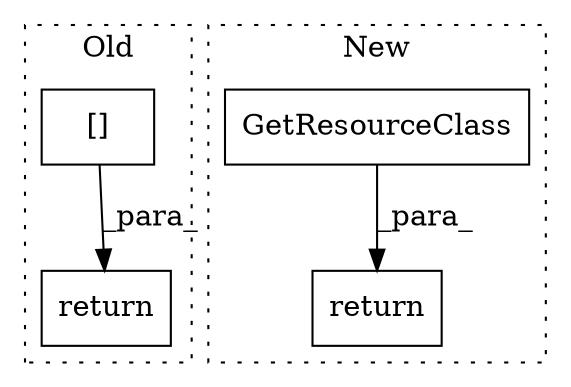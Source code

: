 digraph G {
subgraph cluster0 {
1 [label="[]" a="2" s="8047,8065" l="11,1" shape="box"];
3 [label="return" a="41" s="8040" l="7" shape="box"];
label = "Old";
style="dotted";
}
subgraph cluster1 {
2 [label="GetResourceClass" a="32" s="7828,7914" l="17,1" shape="box"];
4 [label="return" a="41" s="7812" l="7" shape="box"];
label = "New";
style="dotted";
}
1 -> 3 [label="_para_"];
2 -> 4 [label="_para_"];
}